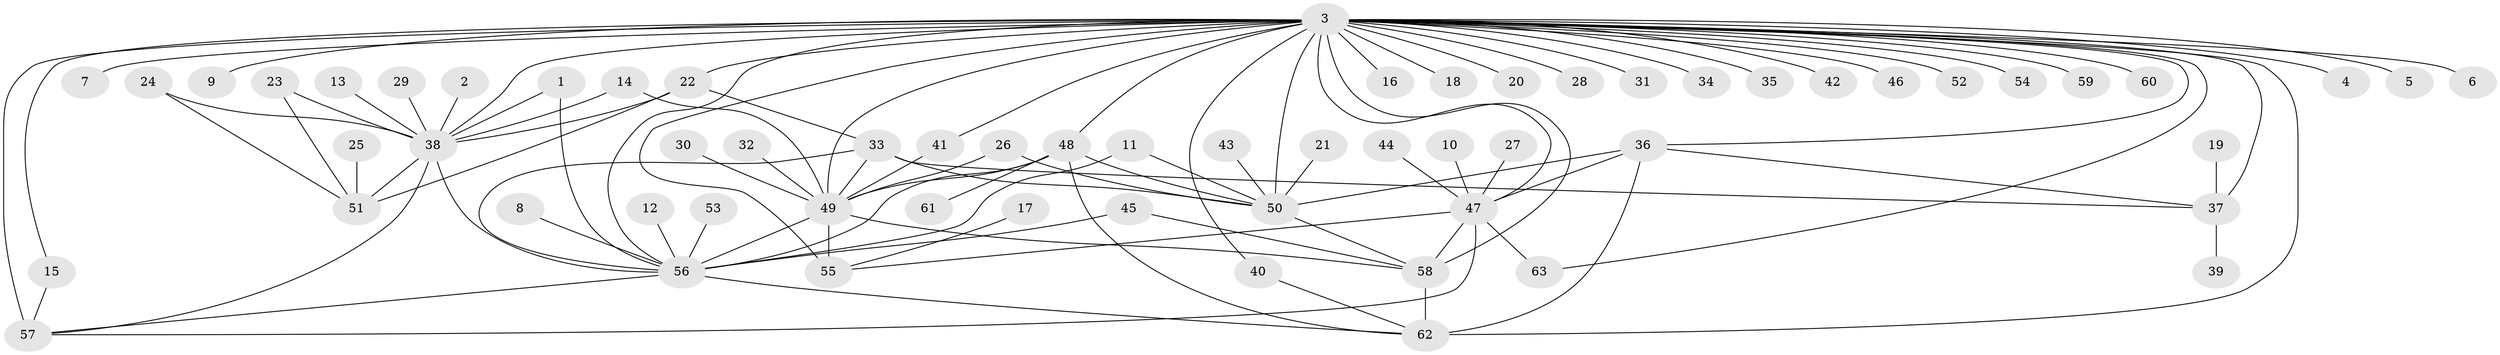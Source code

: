 // original degree distribution, {30: 0.007936507936507936, 31: 0.007936507936507936, 16: 0.015873015873015872, 2: 0.24603174603174602, 10: 0.007936507936507936, 1: 0.4444444444444444, 8: 0.023809523809523808, 4: 0.05555555555555555, 5: 0.047619047619047616, 3: 0.10317460317460317, 7: 0.023809523809523808, 11: 0.007936507936507936, 6: 0.007936507936507936}
// Generated by graph-tools (version 1.1) at 2025/25/03/09/25 03:25:58]
// undirected, 63 vertices, 99 edges
graph export_dot {
graph [start="1"]
  node [color=gray90,style=filled];
  1;
  2;
  3;
  4;
  5;
  6;
  7;
  8;
  9;
  10;
  11;
  12;
  13;
  14;
  15;
  16;
  17;
  18;
  19;
  20;
  21;
  22;
  23;
  24;
  25;
  26;
  27;
  28;
  29;
  30;
  31;
  32;
  33;
  34;
  35;
  36;
  37;
  38;
  39;
  40;
  41;
  42;
  43;
  44;
  45;
  46;
  47;
  48;
  49;
  50;
  51;
  52;
  53;
  54;
  55;
  56;
  57;
  58;
  59;
  60;
  61;
  62;
  63;
  1 -- 38 [weight=1.0];
  1 -- 56 [weight=1.0];
  2 -- 38 [weight=1.0];
  3 -- 4 [weight=1.0];
  3 -- 5 [weight=1.0];
  3 -- 6 [weight=1.0];
  3 -- 7 [weight=1.0];
  3 -- 9 [weight=1.0];
  3 -- 15 [weight=1.0];
  3 -- 16 [weight=1.0];
  3 -- 18 [weight=1.0];
  3 -- 20 [weight=1.0];
  3 -- 22 [weight=1.0];
  3 -- 28 [weight=1.0];
  3 -- 31 [weight=1.0];
  3 -- 34 [weight=1.0];
  3 -- 35 [weight=2.0];
  3 -- 36 [weight=1.0];
  3 -- 37 [weight=1.0];
  3 -- 38 [weight=1.0];
  3 -- 40 [weight=1.0];
  3 -- 41 [weight=1.0];
  3 -- 42 [weight=1.0];
  3 -- 46 [weight=1.0];
  3 -- 47 [weight=1.0];
  3 -- 48 [weight=1.0];
  3 -- 49 [weight=5.0];
  3 -- 50 [weight=3.0];
  3 -- 52 [weight=1.0];
  3 -- 54 [weight=1.0];
  3 -- 55 [weight=2.0];
  3 -- 56 [weight=2.0];
  3 -- 57 [weight=4.0];
  3 -- 58 [weight=3.0];
  3 -- 59 [weight=1.0];
  3 -- 60 [weight=1.0];
  3 -- 62 [weight=2.0];
  3 -- 63 [weight=1.0];
  8 -- 56 [weight=1.0];
  10 -- 47 [weight=1.0];
  11 -- 50 [weight=1.0];
  11 -- 56 [weight=1.0];
  12 -- 56 [weight=1.0];
  13 -- 38 [weight=1.0];
  14 -- 38 [weight=1.0];
  14 -- 49 [weight=1.0];
  15 -- 57 [weight=1.0];
  17 -- 55 [weight=1.0];
  19 -- 37 [weight=1.0];
  21 -- 50 [weight=1.0];
  22 -- 33 [weight=1.0];
  22 -- 38 [weight=2.0];
  22 -- 51 [weight=1.0];
  23 -- 38 [weight=1.0];
  23 -- 51 [weight=1.0];
  24 -- 38 [weight=1.0];
  24 -- 51 [weight=1.0];
  25 -- 51 [weight=1.0];
  26 -- 49 [weight=1.0];
  26 -- 50 [weight=1.0];
  27 -- 47 [weight=1.0];
  29 -- 38 [weight=1.0];
  30 -- 49 [weight=1.0];
  32 -- 49 [weight=1.0];
  33 -- 37 [weight=1.0];
  33 -- 49 [weight=1.0];
  33 -- 50 [weight=1.0];
  33 -- 56 [weight=1.0];
  36 -- 37 [weight=1.0];
  36 -- 47 [weight=1.0];
  36 -- 50 [weight=1.0];
  36 -- 62 [weight=1.0];
  37 -- 39 [weight=1.0];
  38 -- 51 [weight=2.0];
  38 -- 56 [weight=1.0];
  38 -- 57 [weight=1.0];
  40 -- 62 [weight=1.0];
  41 -- 49 [weight=1.0];
  43 -- 50 [weight=1.0];
  44 -- 47 [weight=1.0];
  45 -- 56 [weight=1.0];
  45 -- 58 [weight=1.0];
  47 -- 55 [weight=1.0];
  47 -- 57 [weight=1.0];
  47 -- 58 [weight=1.0];
  47 -- 63 [weight=1.0];
  48 -- 49 [weight=1.0];
  48 -- 50 [weight=1.0];
  48 -- 56 [weight=2.0];
  48 -- 61 [weight=1.0];
  48 -- 62 [weight=1.0];
  49 -- 55 [weight=1.0];
  49 -- 56 [weight=2.0];
  49 -- 58 [weight=1.0];
  50 -- 58 [weight=1.0];
  53 -- 56 [weight=1.0];
  56 -- 57 [weight=1.0];
  56 -- 62 [weight=1.0];
  58 -- 62 [weight=1.0];
}
